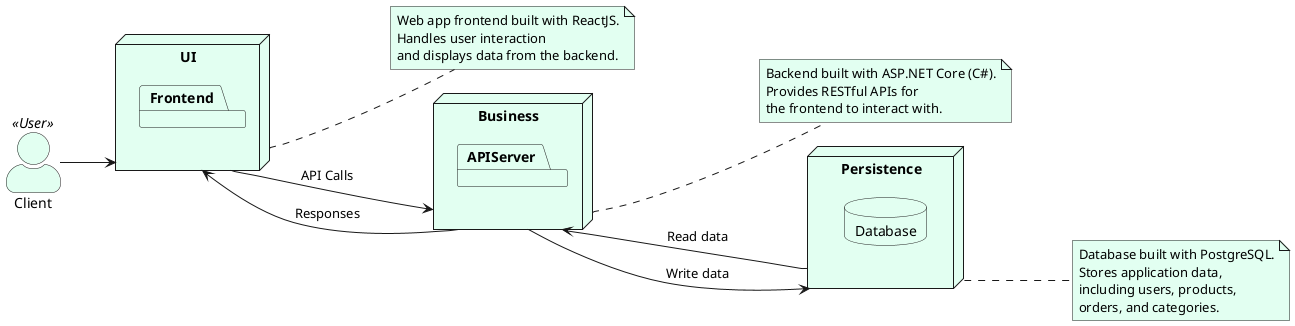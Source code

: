 @startuml
skinparam actorStyle awesome
<style>
componentDiagram {
  BackGroundColor #e2fff1
}
document {
  BackGroundColor white
}
</style>
left to right direction

'User
actor Client <<User>>

'Frontend
node UI {
    package Frontend
}

'Backend
node Business{
package APIServer
}
node Persistence{

'Database
database Database
}

'Layers Communication
Client --> "UI"
"UI" --> "Business": API Calls
"UI" <-- "Business": Responses
"Business" <-- "Persistence": Read data
"Business" --> "Persistence": Write data


' Notes
note right of [UI]
  Web app frontend built with ReactJS.
  Handles user interaction
  and displays data from the backend.
end note

note right of [Business]
  Backend built with ASP.NET Core (C#).
  Provides RESTful APIs for
  the frontend to interact with.
end note

note right of [Persistence]
  Database built with PostgreSQL.
  Stores application data,
  including users, products,
  orders, and categories.
end note


@enduml
